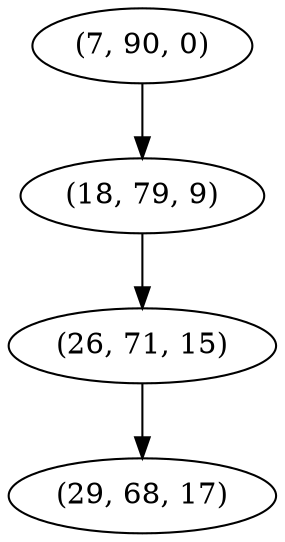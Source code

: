 digraph tree {
    "(7, 90, 0)";
    "(18, 79, 9)";
    "(26, 71, 15)";
    "(29, 68, 17)";
    "(7, 90, 0)" -> "(18, 79, 9)";
    "(18, 79, 9)" -> "(26, 71, 15)";
    "(26, 71, 15)" -> "(29, 68, 17)";
}
